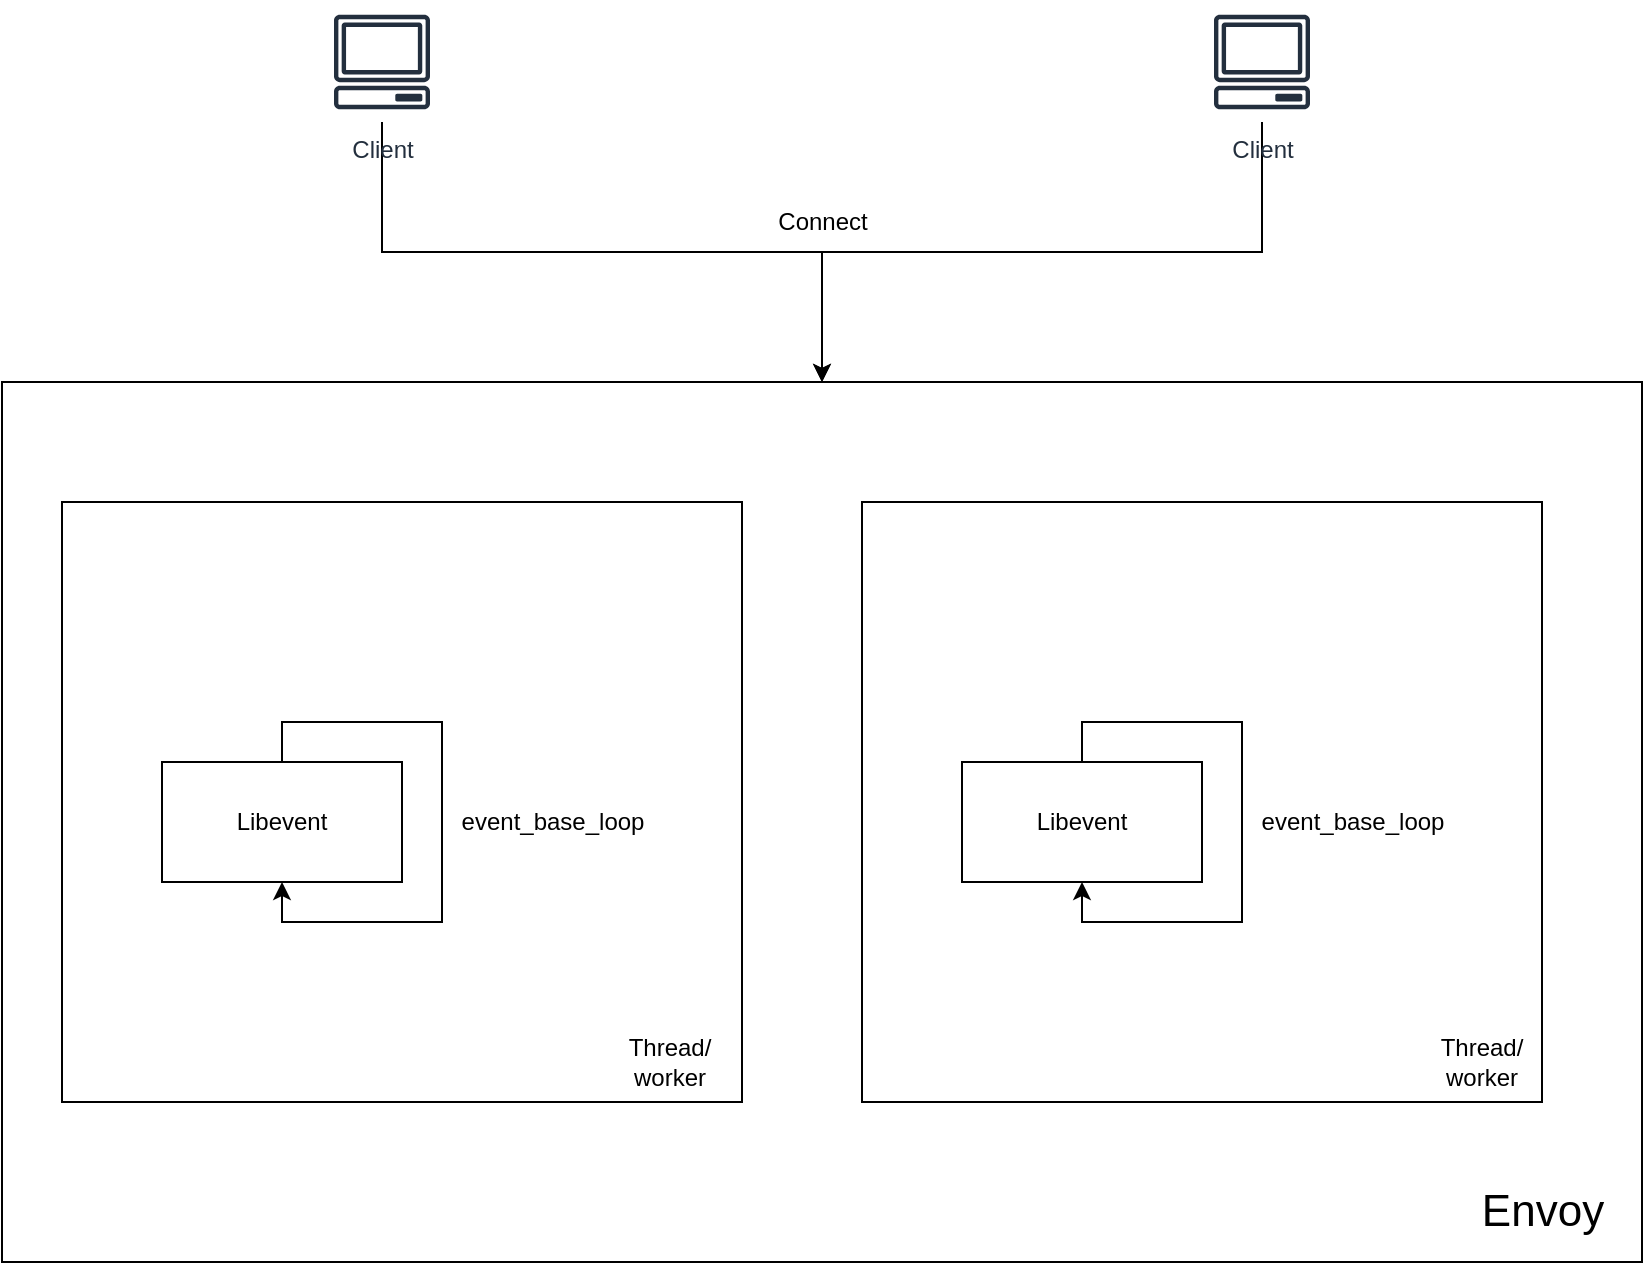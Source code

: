 <mxfile version="13.0.1" type="github">
  <diagram id="4hUaTbZ2IO-6oDbpjdxY" name="第 1 页">
    <mxGraphModel dx="1422" dy="801" grid="1" gridSize="10" guides="1" tooltips="1" connect="1" arrows="1" fold="1" page="1" pageScale="1" pageWidth="827" pageHeight="1169" math="0" shadow="0">
      <root>
        <mxCell id="0" />
        <mxCell id="1" parent="0" />
        <mxCell id="LzhrLqYOOvy1Uh66DF4c-5" value="" style="rounded=0;whiteSpace=wrap;html=1;fillColor=none;" parent="1" vertex="1">
          <mxGeometry x="110" y="260" width="340" height="300" as="geometry" />
        </mxCell>
        <mxCell id="LzhrLqYOOvy1Uh66DF4c-4" value="" style="rounded=0;whiteSpace=wrap;html=1;fillColor=none;" parent="1" vertex="1">
          <mxGeometry x="80" y="200" width="820" height="440" as="geometry" />
        </mxCell>
        <mxCell id="LzhrLqYOOvy1Uh66DF4c-1" value="Libevent" style="rounded=0;whiteSpace=wrap;html=1;" parent="1" vertex="1">
          <mxGeometry x="160" y="390" width="120" height="60" as="geometry" />
        </mxCell>
        <mxCell id="LzhrLqYOOvy1Uh66DF4c-2" style="edgeStyle=orthogonalEdgeStyle;rounded=0;orthogonalLoop=1;jettySize=auto;html=1;entryX=0.5;entryY=1;entryDx=0;entryDy=0;" parent="1" source="LzhrLqYOOvy1Uh66DF4c-1" target="LzhrLqYOOvy1Uh66DF4c-1" edge="1">
          <mxGeometry relative="1" as="geometry" />
        </mxCell>
        <mxCell id="LzhrLqYOOvy1Uh66DF4c-3" value="event_base_loop" style="text;html=1;align=center;verticalAlign=middle;resizable=0;points=[];autosize=1;" parent="1" vertex="1">
          <mxGeometry x="300" y="410" width="110" height="20" as="geometry" />
        </mxCell>
        <mxCell id="LzhrLqYOOvy1Uh66DF4c-6" value="Thread/ worker" style="text;html=1;strokeColor=none;fillColor=none;align=center;verticalAlign=middle;whiteSpace=wrap;rounded=0;" parent="1" vertex="1">
          <mxGeometry x="394" y="530" width="40" height="20" as="geometry" />
        </mxCell>
        <mxCell id="LzhrLqYOOvy1Uh66DF4c-7" value="" style="rounded=0;whiteSpace=wrap;html=1;fillColor=none;" parent="1" vertex="1">
          <mxGeometry x="510" y="260" width="340" height="300" as="geometry" />
        </mxCell>
        <mxCell id="LzhrLqYOOvy1Uh66DF4c-8" value="Libevent" style="rounded=0;whiteSpace=wrap;html=1;" parent="1" vertex="1">
          <mxGeometry x="560" y="390" width="120" height="60" as="geometry" />
        </mxCell>
        <mxCell id="LzhrLqYOOvy1Uh66DF4c-9" style="edgeStyle=orthogonalEdgeStyle;rounded=0;orthogonalLoop=1;jettySize=auto;html=1;entryX=0.5;entryY=1;entryDx=0;entryDy=0;" parent="1" source="LzhrLqYOOvy1Uh66DF4c-8" target="LzhrLqYOOvy1Uh66DF4c-8" edge="1">
          <mxGeometry relative="1" as="geometry" />
        </mxCell>
        <mxCell id="LzhrLqYOOvy1Uh66DF4c-10" value="event_base_loop" style="text;html=1;align=center;verticalAlign=middle;resizable=0;points=[];autosize=1;" parent="1" vertex="1">
          <mxGeometry x="700" y="410" width="110" height="20" as="geometry" />
        </mxCell>
        <mxCell id="LzhrLqYOOvy1Uh66DF4c-12" value="Envoy" style="text;html=1;align=center;verticalAlign=middle;resizable=0;points=[];autosize=1;fontSize=22;" parent="1" vertex="1">
          <mxGeometry x="810" y="600" width="80" height="30" as="geometry" />
        </mxCell>
        <mxCell id="8Hb1d6MvM2-KY6wOLAQ_-1" value="Thread/ worker" style="text;html=1;strokeColor=none;fillColor=none;align=center;verticalAlign=middle;whiteSpace=wrap;rounded=0;" vertex="1" parent="1">
          <mxGeometry x="800" y="530" width="40" height="20" as="geometry" />
        </mxCell>
        <mxCell id="8Hb1d6MvM2-KY6wOLAQ_-6" style="edgeStyle=orthogonalEdgeStyle;rounded=0;orthogonalLoop=1;jettySize=auto;html=1;" edge="1" parent="1" source="8Hb1d6MvM2-KY6wOLAQ_-4" target="LzhrLqYOOvy1Uh66DF4c-4">
          <mxGeometry relative="1" as="geometry" />
        </mxCell>
        <mxCell id="8Hb1d6MvM2-KY6wOLAQ_-4" value="Client" style="outlineConnect=0;fontColor=#232F3E;gradientColor=none;strokeColor=#232F3E;fillColor=#ffffff;dashed=0;verticalLabelPosition=bottom;verticalAlign=top;align=center;html=1;fontSize=12;fontStyle=0;aspect=fixed;shape=mxgraph.aws4.resourceIcon;resIcon=mxgraph.aws4.client;" vertex="1" parent="1">
          <mxGeometry x="240" y="10" width="60" height="60" as="geometry" />
        </mxCell>
        <mxCell id="8Hb1d6MvM2-KY6wOLAQ_-7" style="edgeStyle=orthogonalEdgeStyle;rounded=0;orthogonalLoop=1;jettySize=auto;html=1;" edge="1" parent="1" source="8Hb1d6MvM2-KY6wOLAQ_-5" target="LzhrLqYOOvy1Uh66DF4c-4">
          <mxGeometry relative="1" as="geometry" />
        </mxCell>
        <mxCell id="8Hb1d6MvM2-KY6wOLAQ_-5" value="Client" style="outlineConnect=0;fontColor=#232F3E;gradientColor=none;strokeColor=#232F3E;fillColor=#ffffff;dashed=0;verticalLabelPosition=bottom;verticalAlign=top;align=center;html=1;fontSize=12;fontStyle=0;aspect=fixed;shape=mxgraph.aws4.resourceIcon;resIcon=mxgraph.aws4.client;" vertex="1" parent="1">
          <mxGeometry x="680" y="10" width="60" height="60" as="geometry" />
        </mxCell>
        <mxCell id="8Hb1d6MvM2-KY6wOLAQ_-8" value="Connect" style="text;html=1;align=center;verticalAlign=middle;resizable=0;points=[];autosize=1;" vertex="1" parent="1">
          <mxGeometry x="460" y="110" width="60" height="20" as="geometry" />
        </mxCell>
      </root>
    </mxGraphModel>
  </diagram>
</mxfile>

